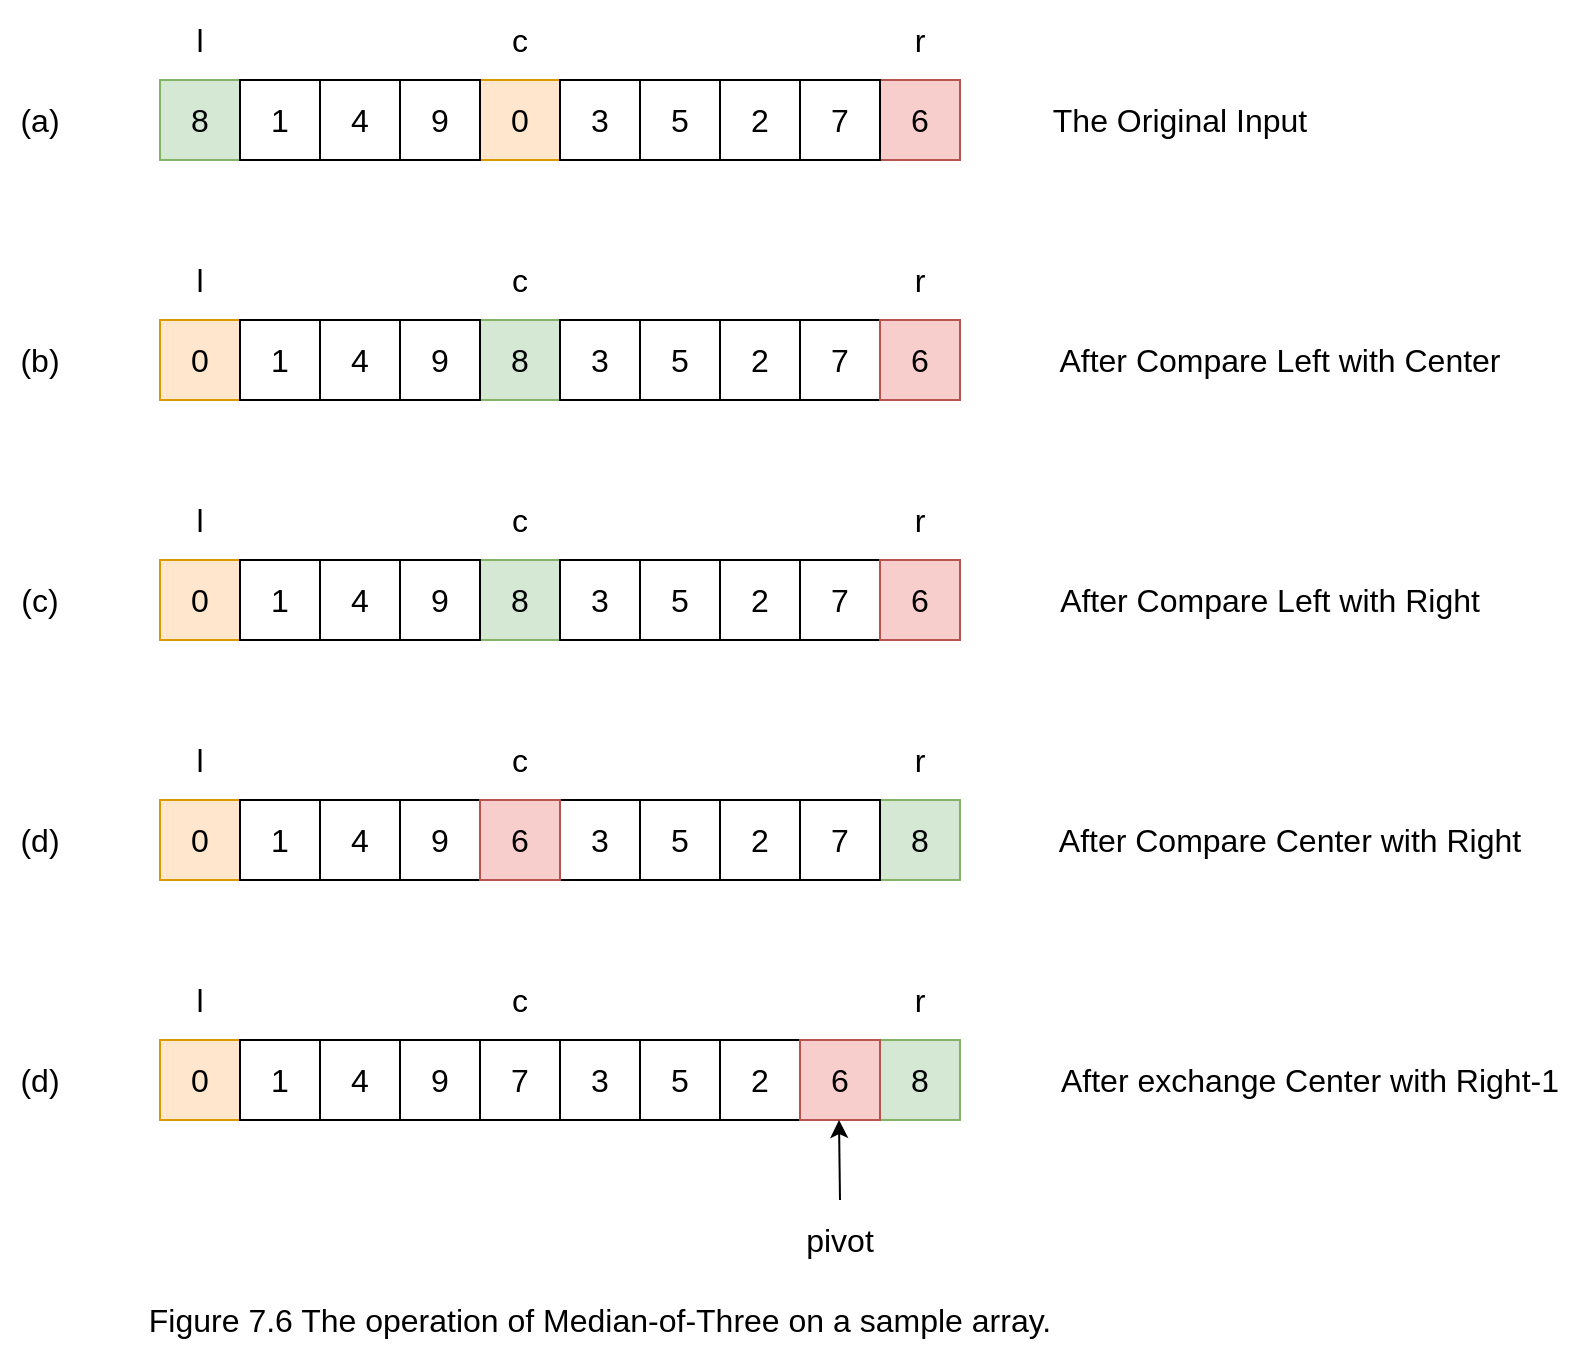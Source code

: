 <mxfile version="19.0.3" type="device"><diagram id="VGYIq6DawrxWcNHKEecd" name="第 1 页"><mxGraphModel dx="1219" dy="790" grid="1" gridSize="10" guides="1" tooltips="1" connect="0" arrows="0" fold="1" page="1" pageScale="1" pageWidth="827" pageHeight="1169" math="0" shadow="0"><root><mxCell id="0"/><mxCell id="1" parent="0"/><mxCell id="XF5tO8WvVScoSQvZkB6W-193" value="Figure 7.6 The operation of Median-of-Three on a sample array." style="text;html=1;strokeColor=none;fillColor=none;align=center;verticalAlign=middle;whiteSpace=wrap;rounded=0;fontSize=16;" parent="1" vertex="1"><mxGeometry x="80" y="720" width="520" height="40" as="geometry"/></mxCell><mxCell id="UwFuKOZhKcGFftRQZ9oK-1" value="8" style="rounded=0;whiteSpace=wrap;html=1;fontSize=16;fillColor=#d5e8d4;strokeColor=#82b366;" parent="1" vertex="1"><mxGeometry x="120" y="120" width="40" height="40" as="geometry"/></mxCell><mxCell id="UwFuKOZhKcGFftRQZ9oK-2" value="4" style="rounded=0;whiteSpace=wrap;html=1;fontSize=16;" parent="1" vertex="1"><mxGeometry x="200" y="120" width="40" height="40" as="geometry"/></mxCell><mxCell id="UwFuKOZhKcGFftRQZ9oK-4" value="0" style="rounded=0;whiteSpace=wrap;html=1;fontSize=16;fillColor=#ffe6cc;strokeColor=#d79b00;" parent="1" vertex="1"><mxGeometry x="280" y="120" width="40" height="40" as="geometry"/></mxCell><mxCell id="UwFuKOZhKcGFftRQZ9oK-3" value="9" style="rounded=0;whiteSpace=wrap;html=1;fontSize=16;" parent="1" vertex="1"><mxGeometry x="240" y="120" width="40" height="40" as="geometry"/></mxCell><mxCell id="UwFuKOZhKcGFftRQZ9oK-5" value="3" style="rounded=0;whiteSpace=wrap;html=1;fontSize=16;" parent="1" vertex="1"><mxGeometry x="320" y="120" width="40" height="40" as="geometry"/></mxCell><mxCell id="UwFuKOZhKcGFftRQZ9oK-6" value="5" style="rounded=0;whiteSpace=wrap;html=1;fontSize=16;" parent="1" vertex="1"><mxGeometry x="360" y="120" width="40" height="40" as="geometry"/></mxCell><mxCell id="UwFuKOZhKcGFftRQZ9oK-7" value="2" style="rounded=0;whiteSpace=wrap;html=1;fontSize=16;" parent="1" vertex="1"><mxGeometry x="400" y="120" width="40" height="40" as="geometry"/></mxCell><mxCell id="UwFuKOZhKcGFftRQZ9oK-9" value="6" style="rounded=0;whiteSpace=wrap;html=1;fontSize=16;fillColor=#f8cecc;strokeColor=#b85450;" parent="1" vertex="1"><mxGeometry x="480" y="120" width="40" height="40" as="geometry"/></mxCell><mxCell id="UwFuKOZhKcGFftRQZ9oK-8" value="7" style="rounded=0;whiteSpace=wrap;html=1;fontSize=16;" parent="1" vertex="1"><mxGeometry x="440" y="120" width="40" height="40" as="geometry"/></mxCell><mxCell id="UwFuKOZhKcGFftRQZ9oK-11" value="1" style="rounded=0;whiteSpace=wrap;html=1;fontSize=16;" parent="1" vertex="1"><mxGeometry x="160" y="120" width="40" height="40" as="geometry"/></mxCell><mxCell id="UwFuKOZhKcGFftRQZ9oK-26" value="l" style="text;html=1;strokeColor=none;fillColor=none;align=center;verticalAlign=middle;whiteSpace=wrap;rounded=0;fontSize=16;" parent="1" vertex="1"><mxGeometry x="120" y="80" width="40" height="40" as="geometry"/></mxCell><mxCell id="UwFuKOZhKcGFftRQZ9oK-28" value="r" style="text;html=1;strokeColor=none;fillColor=none;align=center;verticalAlign=middle;whiteSpace=wrap;rounded=0;fontSize=16;" parent="1" vertex="1"><mxGeometry x="480" y="80" width="40" height="40" as="geometry"/></mxCell><mxCell id="UwFuKOZhKcGFftRQZ9oK-29" value="(a)" style="text;html=1;strokeColor=none;fillColor=none;align=center;verticalAlign=middle;whiteSpace=wrap;rounded=0;fontSize=16;" parent="1" vertex="1"><mxGeometry x="40" y="120" width="40" height="40" as="geometry"/></mxCell><mxCell id="UwFuKOZhKcGFftRQZ9oK-73" value="&lt;font style=&quot;font-size: 16px;&quot;&gt;The Original Input&lt;/font&gt;" style="text;html=1;strokeColor=none;fillColor=none;align=center;verticalAlign=middle;whiteSpace=wrap;rounded=0;" parent="1" vertex="1"><mxGeometry x="560" y="120" width="140" height="40" as="geometry"/></mxCell><mxCell id="8o3uYDfaWqNiC8R9F-WF-1" value="8" style="rounded=0;whiteSpace=wrap;html=1;fontSize=16;fillColor=#d5e8d4;strokeColor=#82b366;" vertex="1" parent="1"><mxGeometry x="280" y="240" width="40" height="40" as="geometry"/></mxCell><mxCell id="8o3uYDfaWqNiC8R9F-WF-2" value="4" style="rounded=0;whiteSpace=wrap;html=1;fontSize=16;" vertex="1" parent="1"><mxGeometry x="200" y="240" width="40" height="40" as="geometry"/></mxCell><mxCell id="8o3uYDfaWqNiC8R9F-WF-3" value="9" style="rounded=0;whiteSpace=wrap;html=1;fontSize=16;" vertex="1" parent="1"><mxGeometry x="240" y="240" width="40" height="40" as="geometry"/></mxCell><mxCell id="8o3uYDfaWqNiC8R9F-WF-4" value="0" style="rounded=0;whiteSpace=wrap;html=1;fontSize=16;fillColor=#ffe6cc;strokeColor=#d79b00;" vertex="1" parent="1"><mxGeometry x="120" y="240" width="40" height="40" as="geometry"/></mxCell><mxCell id="8o3uYDfaWqNiC8R9F-WF-5" value="3" style="rounded=0;whiteSpace=wrap;html=1;fontSize=16;" vertex="1" parent="1"><mxGeometry x="320" y="240" width="40" height="40" as="geometry"/></mxCell><mxCell id="8o3uYDfaWqNiC8R9F-WF-6" value="5" style="rounded=0;whiteSpace=wrap;html=1;fontSize=16;" vertex="1" parent="1"><mxGeometry x="360" y="240" width="40" height="40" as="geometry"/></mxCell><mxCell id="8o3uYDfaWqNiC8R9F-WF-7" value="2" style="rounded=0;whiteSpace=wrap;html=1;fontSize=16;" vertex="1" parent="1"><mxGeometry x="400" y="240" width="40" height="40" as="geometry"/></mxCell><mxCell id="8o3uYDfaWqNiC8R9F-WF-8" value="7" style="rounded=0;whiteSpace=wrap;html=1;fontSize=16;" vertex="1" parent="1"><mxGeometry x="440" y="240" width="40" height="40" as="geometry"/></mxCell><mxCell id="8o3uYDfaWqNiC8R9F-WF-9" value="6" style="rounded=0;whiteSpace=wrap;html=1;fontSize=16;fillColor=#f8cecc;strokeColor=#b85450;" vertex="1" parent="1"><mxGeometry x="480" y="240" width="40" height="40" as="geometry"/></mxCell><mxCell id="8o3uYDfaWqNiC8R9F-WF-10" value="1" style="rounded=0;whiteSpace=wrap;html=1;fontSize=16;" vertex="1" parent="1"><mxGeometry x="160" y="240" width="40" height="40" as="geometry"/></mxCell><mxCell id="8o3uYDfaWqNiC8R9F-WF-11" value="l" style="text;html=1;strokeColor=none;fillColor=none;align=center;verticalAlign=middle;whiteSpace=wrap;rounded=0;fontSize=16;" vertex="1" parent="1"><mxGeometry x="120" y="200" width="40" height="40" as="geometry"/></mxCell><mxCell id="8o3uYDfaWqNiC8R9F-WF-12" value="r" style="text;html=1;strokeColor=none;fillColor=none;align=center;verticalAlign=middle;whiteSpace=wrap;rounded=0;fontSize=16;" vertex="1" parent="1"><mxGeometry x="480" y="200" width="40" height="40" as="geometry"/></mxCell><mxCell id="8o3uYDfaWqNiC8R9F-WF-13" value="(b)" style="text;html=1;strokeColor=none;fillColor=none;align=center;verticalAlign=middle;whiteSpace=wrap;rounded=0;fontSize=16;" vertex="1" parent="1"><mxGeometry x="40" y="240" width="40" height="40" as="geometry"/></mxCell><mxCell id="8o3uYDfaWqNiC8R9F-WF-14" value="&lt;font style=&quot;font-size: 16px;&quot;&gt;After&amp;nbsp;Compare Left with Center&lt;/font&gt;" style="text;html=1;strokeColor=none;fillColor=none;align=center;verticalAlign=middle;whiteSpace=wrap;rounded=0;" vertex="1" parent="1"><mxGeometry x="560" y="240" width="240" height="40" as="geometry"/></mxCell><mxCell id="8o3uYDfaWqNiC8R9F-WF-29" value="8" style="rounded=0;whiteSpace=wrap;html=1;fontSize=16;fillColor=#d5e8d4;strokeColor=#82b366;" vertex="1" parent="1"><mxGeometry x="280" y="360" width="40" height="40" as="geometry"/></mxCell><mxCell id="8o3uYDfaWqNiC8R9F-WF-30" value="4" style="rounded=0;whiteSpace=wrap;html=1;fontSize=16;" vertex="1" parent="1"><mxGeometry x="200" y="360" width="40" height="40" as="geometry"/></mxCell><mxCell id="8o3uYDfaWqNiC8R9F-WF-31" value="9" style="rounded=0;whiteSpace=wrap;html=1;fontSize=16;" vertex="1" parent="1"><mxGeometry x="240" y="360" width="40" height="40" as="geometry"/></mxCell><mxCell id="8o3uYDfaWqNiC8R9F-WF-32" value="0" style="rounded=0;whiteSpace=wrap;html=1;fontSize=16;fillColor=#ffe6cc;strokeColor=#d79b00;" vertex="1" parent="1"><mxGeometry x="120" y="360" width="40" height="40" as="geometry"/></mxCell><mxCell id="8o3uYDfaWqNiC8R9F-WF-33" value="3" style="rounded=0;whiteSpace=wrap;html=1;fontSize=16;" vertex="1" parent="1"><mxGeometry x="320" y="360" width="40" height="40" as="geometry"/></mxCell><mxCell id="8o3uYDfaWqNiC8R9F-WF-34" value="5" style="rounded=0;whiteSpace=wrap;html=1;fontSize=16;" vertex="1" parent="1"><mxGeometry x="360" y="360" width="40" height="40" as="geometry"/></mxCell><mxCell id="8o3uYDfaWqNiC8R9F-WF-35" value="2" style="rounded=0;whiteSpace=wrap;html=1;fontSize=16;" vertex="1" parent="1"><mxGeometry x="400" y="360" width="40" height="40" as="geometry"/></mxCell><mxCell id="8o3uYDfaWqNiC8R9F-WF-36" value="7" style="rounded=0;whiteSpace=wrap;html=1;fontSize=16;" vertex="1" parent="1"><mxGeometry x="440" y="360" width="40" height="40" as="geometry"/></mxCell><mxCell id="8o3uYDfaWqNiC8R9F-WF-37" value="6" style="rounded=0;whiteSpace=wrap;html=1;fontSize=16;fillColor=#f8cecc;strokeColor=#b85450;" vertex="1" parent="1"><mxGeometry x="480" y="360" width="40" height="40" as="geometry"/></mxCell><mxCell id="8o3uYDfaWqNiC8R9F-WF-38" value="1" style="rounded=0;whiteSpace=wrap;html=1;fontSize=16;" vertex="1" parent="1"><mxGeometry x="160" y="360" width="40" height="40" as="geometry"/></mxCell><mxCell id="8o3uYDfaWqNiC8R9F-WF-39" value="l" style="text;html=1;strokeColor=none;fillColor=none;align=center;verticalAlign=middle;whiteSpace=wrap;rounded=0;fontSize=16;" vertex="1" parent="1"><mxGeometry x="120" y="320" width="40" height="40" as="geometry"/></mxCell><mxCell id="8o3uYDfaWqNiC8R9F-WF-40" value="r" style="text;html=1;strokeColor=none;fillColor=none;align=center;verticalAlign=middle;whiteSpace=wrap;rounded=0;fontSize=16;" vertex="1" parent="1"><mxGeometry x="480" y="320" width="40" height="40" as="geometry"/></mxCell><mxCell id="8o3uYDfaWqNiC8R9F-WF-41" value="(c)" style="text;html=1;strokeColor=none;fillColor=none;align=center;verticalAlign=middle;whiteSpace=wrap;rounded=0;fontSize=16;" vertex="1" parent="1"><mxGeometry x="40" y="360" width="40" height="40" as="geometry"/></mxCell><mxCell id="8o3uYDfaWqNiC8R9F-WF-42" value="&lt;font style=&quot;font-size: 16px;&quot;&gt;After&amp;nbsp;Compare Left with Right&lt;/font&gt;" style="text;html=1;strokeColor=none;fillColor=none;align=center;verticalAlign=middle;whiteSpace=wrap;rounded=0;" vertex="1" parent="1"><mxGeometry x="560" y="360" width="230" height="40" as="geometry"/></mxCell><mxCell id="8o3uYDfaWqNiC8R9F-WF-43" value="8" style="rounded=0;whiteSpace=wrap;html=1;fontSize=16;fillColor=#d5e8d4;strokeColor=#82b366;" vertex="1" parent="1"><mxGeometry x="480" y="480" width="40" height="40" as="geometry"/></mxCell><mxCell id="8o3uYDfaWqNiC8R9F-WF-44" value="4" style="rounded=0;whiteSpace=wrap;html=1;fontSize=16;" vertex="1" parent="1"><mxGeometry x="200" y="480" width="40" height="40" as="geometry"/></mxCell><mxCell id="8o3uYDfaWqNiC8R9F-WF-45" value="9" style="rounded=0;whiteSpace=wrap;html=1;fontSize=16;" vertex="1" parent="1"><mxGeometry x="240" y="480" width="40" height="40" as="geometry"/></mxCell><mxCell id="8o3uYDfaWqNiC8R9F-WF-46" value="0" style="rounded=0;whiteSpace=wrap;html=1;fontSize=16;fillColor=#ffe6cc;strokeColor=#d79b00;" vertex="1" parent="1"><mxGeometry x="120" y="480" width="40" height="40" as="geometry"/></mxCell><mxCell id="8o3uYDfaWqNiC8R9F-WF-47" value="3" style="rounded=0;whiteSpace=wrap;html=1;fontSize=16;" vertex="1" parent="1"><mxGeometry x="320" y="480" width="40" height="40" as="geometry"/></mxCell><mxCell id="8o3uYDfaWqNiC8R9F-WF-48" value="5" style="rounded=0;whiteSpace=wrap;html=1;fontSize=16;" vertex="1" parent="1"><mxGeometry x="360" y="480" width="40" height="40" as="geometry"/></mxCell><mxCell id="8o3uYDfaWqNiC8R9F-WF-49" value="2" style="rounded=0;whiteSpace=wrap;html=1;fontSize=16;" vertex="1" parent="1"><mxGeometry x="400" y="480" width="40" height="40" as="geometry"/></mxCell><mxCell id="8o3uYDfaWqNiC8R9F-WF-50" value="7" style="rounded=0;whiteSpace=wrap;html=1;fontSize=16;" vertex="1" parent="1"><mxGeometry x="440" y="480" width="40" height="40" as="geometry"/></mxCell><mxCell id="8o3uYDfaWqNiC8R9F-WF-51" value="6" style="rounded=0;whiteSpace=wrap;html=1;fontSize=16;fillColor=#f8cecc;strokeColor=#b85450;" vertex="1" parent="1"><mxGeometry x="280" y="480" width="40" height="40" as="geometry"/></mxCell><mxCell id="8o3uYDfaWqNiC8R9F-WF-52" value="1" style="rounded=0;whiteSpace=wrap;html=1;fontSize=16;" vertex="1" parent="1"><mxGeometry x="160" y="480" width="40" height="40" as="geometry"/></mxCell><mxCell id="8o3uYDfaWqNiC8R9F-WF-53" value="l" style="text;html=1;strokeColor=none;fillColor=none;align=center;verticalAlign=middle;whiteSpace=wrap;rounded=0;fontSize=16;" vertex="1" parent="1"><mxGeometry x="120" y="440" width="40" height="40" as="geometry"/></mxCell><mxCell id="8o3uYDfaWqNiC8R9F-WF-54" value="r" style="text;html=1;strokeColor=none;fillColor=none;align=center;verticalAlign=middle;whiteSpace=wrap;rounded=0;fontSize=16;" vertex="1" parent="1"><mxGeometry x="480" y="440" width="40" height="40" as="geometry"/></mxCell><mxCell id="8o3uYDfaWqNiC8R9F-WF-55" value="(d)" style="text;html=1;strokeColor=none;fillColor=none;align=center;verticalAlign=middle;whiteSpace=wrap;rounded=0;fontSize=16;" vertex="1" parent="1"><mxGeometry x="40" y="480" width="40" height="40" as="geometry"/></mxCell><mxCell id="8o3uYDfaWqNiC8R9F-WF-56" value="&lt;font style=&quot;font-size: 16px;&quot;&gt;After&amp;nbsp;Compare Center with Right&lt;/font&gt;" style="text;html=1;strokeColor=none;fillColor=none;align=center;verticalAlign=middle;whiteSpace=wrap;rounded=0;" vertex="1" parent="1"><mxGeometry x="560" y="480" width="250" height="40" as="geometry"/></mxCell><mxCell id="8o3uYDfaWqNiC8R9F-WF-57" value="c" style="text;html=1;strokeColor=none;fillColor=none;align=center;verticalAlign=middle;whiteSpace=wrap;rounded=0;fontSize=16;" vertex="1" parent="1"><mxGeometry x="280" y="80" width="40" height="40" as="geometry"/></mxCell><mxCell id="8o3uYDfaWqNiC8R9F-WF-58" value="c" style="text;html=1;strokeColor=none;fillColor=none;align=center;verticalAlign=middle;whiteSpace=wrap;rounded=0;fontSize=16;" vertex="1" parent="1"><mxGeometry x="280" y="200" width="40" height="40" as="geometry"/></mxCell><mxCell id="8o3uYDfaWqNiC8R9F-WF-59" value="c" style="text;html=1;strokeColor=none;fillColor=none;align=center;verticalAlign=middle;whiteSpace=wrap;rounded=0;fontSize=16;" vertex="1" parent="1"><mxGeometry x="280" y="320" width="40" height="40" as="geometry"/></mxCell><mxCell id="8o3uYDfaWqNiC8R9F-WF-60" value="c" style="text;html=1;strokeColor=none;fillColor=none;align=center;verticalAlign=middle;whiteSpace=wrap;rounded=0;fontSize=16;" vertex="1" parent="1"><mxGeometry x="280" y="440" width="40" height="40" as="geometry"/></mxCell><mxCell id="8o3uYDfaWqNiC8R9F-WF-73" value="8" style="rounded=0;whiteSpace=wrap;html=1;fontSize=16;fillColor=#d5e8d4;strokeColor=#82b366;" vertex="1" parent="1"><mxGeometry x="480" y="600" width="40" height="40" as="geometry"/></mxCell><mxCell id="8o3uYDfaWqNiC8R9F-WF-74" value="4" style="rounded=0;whiteSpace=wrap;html=1;fontSize=16;" vertex="1" parent="1"><mxGeometry x="200" y="600" width="40" height="40" as="geometry"/></mxCell><mxCell id="8o3uYDfaWqNiC8R9F-WF-75" value="9" style="rounded=0;whiteSpace=wrap;html=1;fontSize=16;" vertex="1" parent="1"><mxGeometry x="240" y="600" width="40" height="40" as="geometry"/></mxCell><mxCell id="8o3uYDfaWqNiC8R9F-WF-76" value="0" style="rounded=0;whiteSpace=wrap;html=1;fontSize=16;fillColor=#ffe6cc;strokeColor=#d79b00;" vertex="1" parent="1"><mxGeometry x="120" y="600" width="40" height="40" as="geometry"/></mxCell><mxCell id="8o3uYDfaWqNiC8R9F-WF-77" value="3" style="rounded=0;whiteSpace=wrap;html=1;fontSize=16;" vertex="1" parent="1"><mxGeometry x="320" y="600" width="40" height="40" as="geometry"/></mxCell><mxCell id="8o3uYDfaWqNiC8R9F-WF-78" value="5" style="rounded=0;whiteSpace=wrap;html=1;fontSize=16;" vertex="1" parent="1"><mxGeometry x="360" y="600" width="40" height="40" as="geometry"/></mxCell><mxCell id="8o3uYDfaWqNiC8R9F-WF-79" value="2" style="rounded=0;whiteSpace=wrap;html=1;fontSize=16;" vertex="1" parent="1"><mxGeometry x="400" y="600" width="40" height="40" as="geometry"/></mxCell><mxCell id="8o3uYDfaWqNiC8R9F-WF-80" value="7" style="rounded=0;whiteSpace=wrap;html=1;fontSize=16;" vertex="1" parent="1"><mxGeometry x="280" y="600" width="40" height="40" as="geometry"/></mxCell><mxCell id="8o3uYDfaWqNiC8R9F-WF-81" value="6" style="rounded=0;whiteSpace=wrap;html=1;fontSize=16;fillColor=#f8cecc;strokeColor=#b85450;" vertex="1" parent="1"><mxGeometry x="440" y="600" width="40" height="40" as="geometry"/></mxCell><mxCell id="8o3uYDfaWqNiC8R9F-WF-82" value="1" style="rounded=0;whiteSpace=wrap;html=1;fontSize=16;" vertex="1" parent="1"><mxGeometry x="160" y="600" width="40" height="40" as="geometry"/></mxCell><mxCell id="8o3uYDfaWqNiC8R9F-WF-83" value="l" style="text;html=1;strokeColor=none;fillColor=none;align=center;verticalAlign=middle;whiteSpace=wrap;rounded=0;fontSize=16;" vertex="1" parent="1"><mxGeometry x="120" y="560" width="40" height="40" as="geometry"/></mxCell><mxCell id="8o3uYDfaWqNiC8R9F-WF-84" value="r" style="text;html=1;strokeColor=none;fillColor=none;align=center;verticalAlign=middle;whiteSpace=wrap;rounded=0;fontSize=16;" vertex="1" parent="1"><mxGeometry x="480" y="560" width="40" height="40" as="geometry"/></mxCell><mxCell id="8o3uYDfaWqNiC8R9F-WF-85" value="(d)" style="text;html=1;strokeColor=none;fillColor=none;align=center;verticalAlign=middle;whiteSpace=wrap;rounded=0;fontSize=16;" vertex="1" parent="1"><mxGeometry x="40" y="600" width="40" height="40" as="geometry"/></mxCell><mxCell id="8o3uYDfaWqNiC8R9F-WF-86" value="&lt;font style=&quot;font-size: 16px;&quot;&gt;After exchange Center with Right-1&lt;/font&gt;" style="text;html=1;strokeColor=none;fillColor=none;align=center;verticalAlign=middle;whiteSpace=wrap;rounded=0;" vertex="1" parent="1"><mxGeometry x="560" y="600" width="270" height="40" as="geometry"/></mxCell><mxCell id="8o3uYDfaWqNiC8R9F-WF-87" value="c" style="text;html=1;strokeColor=none;fillColor=none;align=center;verticalAlign=middle;whiteSpace=wrap;rounded=0;fontSize=16;" vertex="1" parent="1"><mxGeometry x="280" y="560" width="40" height="40" as="geometry"/></mxCell><mxCell id="8o3uYDfaWqNiC8R9F-WF-88" value="" style="endArrow=classic;html=1;rounded=0;" edge="1" parent="1"><mxGeometry width="50" height="50" relative="1" as="geometry"><mxPoint x="460" y="680" as="sourcePoint"/><mxPoint x="459.5" y="640" as="targetPoint"/></mxGeometry></mxCell><mxCell id="8o3uYDfaWqNiC8R9F-WF-89" value="pivot" style="text;html=1;strokeColor=none;fillColor=none;align=center;verticalAlign=middle;whiteSpace=wrap;rounded=0;fontSize=16;" vertex="1" parent="1"><mxGeometry x="440" y="680" width="40" height="40" as="geometry"/></mxCell></root></mxGraphModel></diagram></mxfile>
